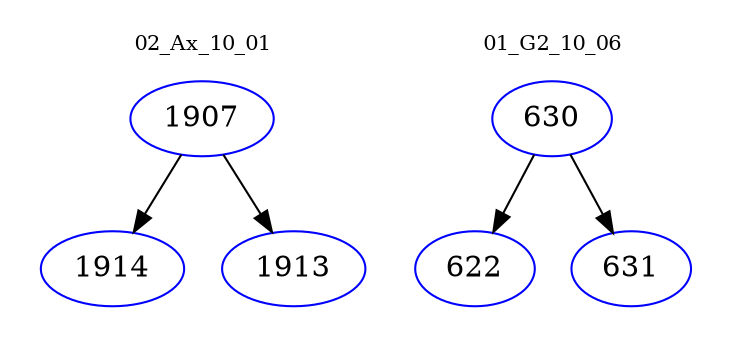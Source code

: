 digraph{
subgraph cluster_0 {
color = white
label = "02_Ax_10_01";
fontsize=10;
T0_1907 [label="1907", color="blue"]
T0_1907 -> T0_1914 [color="black"]
T0_1914 [label="1914", color="blue"]
T0_1907 -> T0_1913 [color="black"]
T0_1913 [label="1913", color="blue"]
}
subgraph cluster_1 {
color = white
label = "01_G2_10_06";
fontsize=10;
T1_630 [label="630", color="blue"]
T1_630 -> T1_622 [color="black"]
T1_622 [label="622", color="blue"]
T1_630 -> T1_631 [color="black"]
T1_631 [label="631", color="blue"]
}
}
